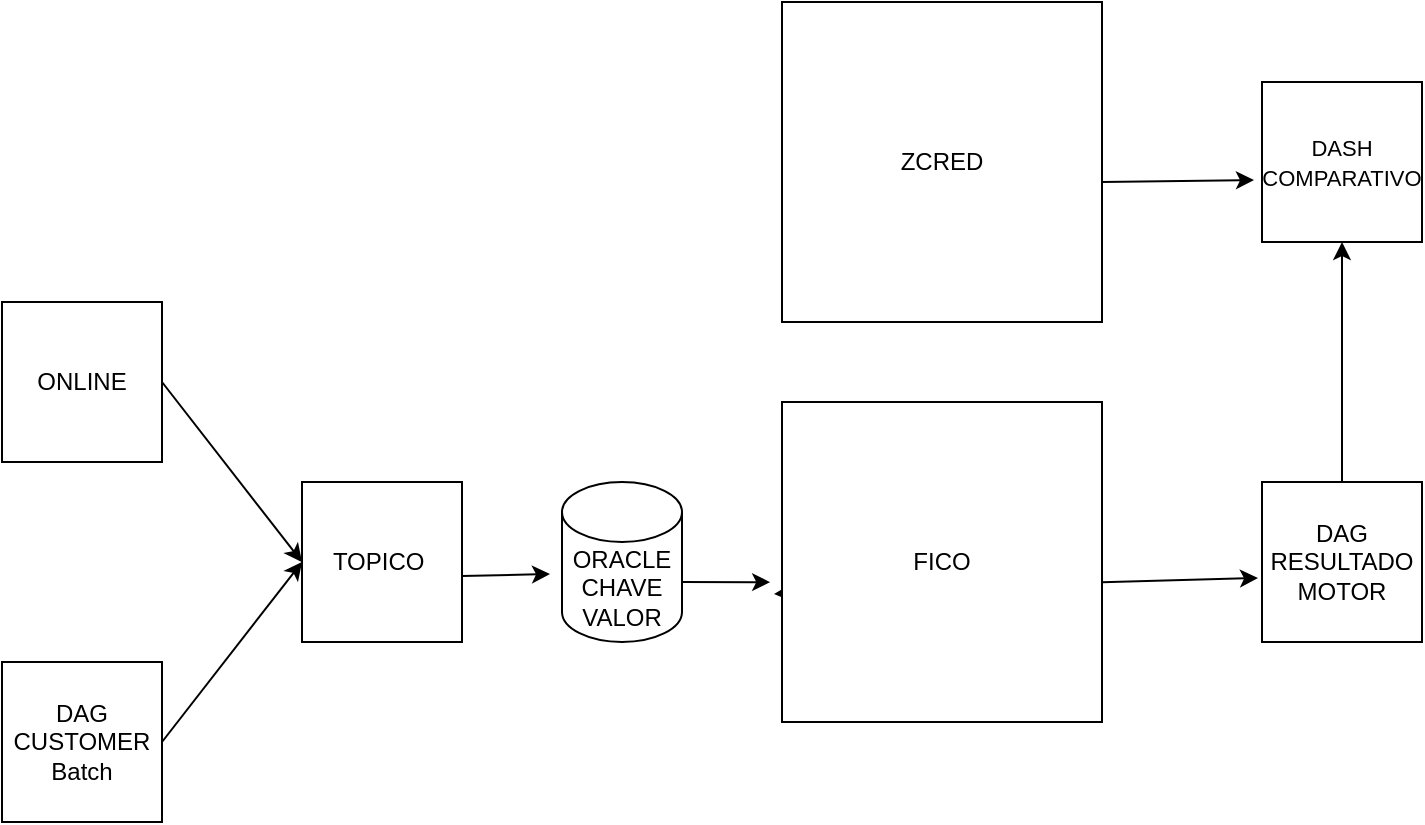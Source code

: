 <mxfile version="21.6.5" type="github">
  <diagram name="Página-1" id="1KQfDy80RbB8u6IrMGHn">
    <mxGraphModel dx="1434" dy="788" grid="1" gridSize="10" guides="1" tooltips="1" connect="1" arrows="1" fold="1" page="1" pageScale="1" pageWidth="827" pageHeight="1169" math="0" shadow="0">
      <root>
        <mxCell id="0" />
        <mxCell id="1" parent="0" />
        <mxCell id="zkaKhEfLVjNbnVr2QY8X-1" value="DAG CUSTOMER Batch" style="whiteSpace=wrap;html=1;aspect=fixed;" vertex="1" parent="1">
          <mxGeometry x="90" y="340" width="80" height="80" as="geometry" />
        </mxCell>
        <mxCell id="zkaKhEfLVjNbnVr2QY8X-3" value="TOPICO&amp;nbsp;" style="whiteSpace=wrap;html=1;aspect=fixed;" vertex="1" parent="1">
          <mxGeometry x="240" y="250" width="80" height="80" as="geometry" />
        </mxCell>
        <mxCell id="zkaKhEfLVjNbnVr2QY8X-5" value="DAG RESULTADO MOTOR" style="whiteSpace=wrap;html=1;aspect=fixed;" vertex="1" parent="1">
          <mxGeometry x="720" y="250" width="80" height="80" as="geometry" />
        </mxCell>
        <mxCell id="zkaKhEfLVjNbnVr2QY8X-6" value="ONLINE" style="whiteSpace=wrap;html=1;aspect=fixed;" vertex="1" parent="1">
          <mxGeometry x="90" y="160" width="80" height="80" as="geometry" />
        </mxCell>
        <mxCell id="zkaKhEfLVjNbnVr2QY8X-7" value="" style="endArrow=classic;html=1;rounded=0;entryX=0;entryY=0.5;entryDx=0;entryDy=0;" edge="1" parent="1" target="zkaKhEfLVjNbnVr2QY8X-3">
          <mxGeometry width="50" height="50" relative="1" as="geometry">
            <mxPoint x="170" y="380" as="sourcePoint" />
            <mxPoint x="220" y="330" as="targetPoint" />
          </mxGeometry>
        </mxCell>
        <mxCell id="zkaKhEfLVjNbnVr2QY8X-8" value="" style="endArrow=classic;html=1;rounded=0;entryX=0;entryY=0.5;entryDx=0;entryDy=0;" edge="1" parent="1" target="zkaKhEfLVjNbnVr2QY8X-3">
          <mxGeometry width="50" height="50" relative="1" as="geometry">
            <mxPoint x="170" y="200" as="sourcePoint" />
            <mxPoint x="220" y="150" as="targetPoint" />
          </mxGeometry>
        </mxCell>
        <mxCell id="zkaKhEfLVjNbnVr2QY8X-10" value="" style="endArrow=classic;html=1;rounded=0;entryX=-0.025;entryY=0.6;entryDx=0;entryDy=0;entryPerimeter=0;exitX=1;exitY=0.563;exitDx=0;exitDy=0;exitPerimeter=0;" edge="1" parent="1" source="zkaKhEfLVjNbnVr2QY8X-4" target="zkaKhEfLVjNbnVr2QY8X-5">
          <mxGeometry width="50" height="50" relative="1" as="geometry">
            <mxPoint x="560" y="300" as="sourcePoint" />
            <mxPoint x="610" y="250" as="targetPoint" />
          </mxGeometry>
        </mxCell>
        <mxCell id="zkaKhEfLVjNbnVr2QY8X-11" value="" style="endArrow=classic;html=1;rounded=0;entryX=-0.025;entryY=0.6;entryDx=0;entryDy=0;entryPerimeter=0;" edge="1" parent="1" target="zkaKhEfLVjNbnVr2QY8X-4">
          <mxGeometry width="50" height="50" relative="1" as="geometry">
            <mxPoint x="560" y="300" as="sourcePoint" />
            <mxPoint x="718" y="298" as="targetPoint" />
          </mxGeometry>
        </mxCell>
        <mxCell id="zkaKhEfLVjNbnVr2QY8X-4" value="FICO" style="whiteSpace=wrap;html=1;aspect=fixed;" vertex="1" parent="1">
          <mxGeometry x="480" y="210" width="160" height="160" as="geometry" />
        </mxCell>
        <mxCell id="zkaKhEfLVjNbnVr2QY8X-12" value="ORACLE CHAVE VALOR" style="shape=cylinder3;whiteSpace=wrap;html=1;boundedLbl=1;backgroundOutline=1;size=15;" vertex="1" parent="1">
          <mxGeometry x="370" y="250" width="60" height="80" as="geometry" />
        </mxCell>
        <mxCell id="zkaKhEfLVjNbnVr2QY8X-13" value="" style="endArrow=classic;html=1;rounded=0;entryX=-0.1;entryY=0.575;entryDx=0;entryDy=0;entryPerimeter=0;exitX=1;exitY=0.588;exitDx=0;exitDy=0;exitPerimeter=0;" edge="1" parent="1" source="zkaKhEfLVjNbnVr2QY8X-3" target="zkaKhEfLVjNbnVr2QY8X-12">
          <mxGeometry width="50" height="50" relative="1" as="geometry">
            <mxPoint x="320" y="300" as="sourcePoint" />
            <mxPoint x="370" y="250" as="targetPoint" />
          </mxGeometry>
        </mxCell>
        <mxCell id="zkaKhEfLVjNbnVr2QY8X-14" value="" style="endArrow=classic;html=1;rounded=0;entryX=-0.037;entryY=0.563;entryDx=0;entryDy=0;entryPerimeter=0;" edge="1" parent="1" target="zkaKhEfLVjNbnVr2QY8X-4">
          <mxGeometry width="50" height="50" relative="1" as="geometry">
            <mxPoint x="430" y="300" as="sourcePoint" />
            <mxPoint x="480" y="250" as="targetPoint" />
          </mxGeometry>
        </mxCell>
        <mxCell id="zkaKhEfLVjNbnVr2QY8X-16" value="ZCRED" style="whiteSpace=wrap;html=1;aspect=fixed;" vertex="1" parent="1">
          <mxGeometry x="480" y="10" width="160" height="160" as="geometry" />
        </mxCell>
        <mxCell id="zkaKhEfLVjNbnVr2QY8X-17" value="&lt;font style=&quot;font-size: 11px;&quot;&gt;DASH COMPARATIVO&lt;/font&gt;" style="whiteSpace=wrap;html=1;aspect=fixed;" vertex="1" parent="1">
          <mxGeometry x="720" y="50" width="80" height="80" as="geometry" />
        </mxCell>
        <mxCell id="zkaKhEfLVjNbnVr2QY8X-18" value="" style="endArrow=classic;html=1;rounded=0;entryX=-0.05;entryY=0.613;entryDx=0;entryDy=0;entryPerimeter=0;" edge="1" parent="1" target="zkaKhEfLVjNbnVr2QY8X-17">
          <mxGeometry width="50" height="50" relative="1" as="geometry">
            <mxPoint x="640" y="100" as="sourcePoint" />
            <mxPoint x="690" y="50" as="targetPoint" />
          </mxGeometry>
        </mxCell>
        <mxCell id="zkaKhEfLVjNbnVr2QY8X-19" value="" style="endArrow=classic;html=1;rounded=0;entryX=0.5;entryY=1;entryDx=0;entryDy=0;" edge="1" parent="1" target="zkaKhEfLVjNbnVr2QY8X-17">
          <mxGeometry width="50" height="50" relative="1" as="geometry">
            <mxPoint x="760" y="250" as="sourcePoint" />
            <mxPoint x="810" y="200" as="targetPoint" />
          </mxGeometry>
        </mxCell>
      </root>
    </mxGraphModel>
  </diagram>
</mxfile>
